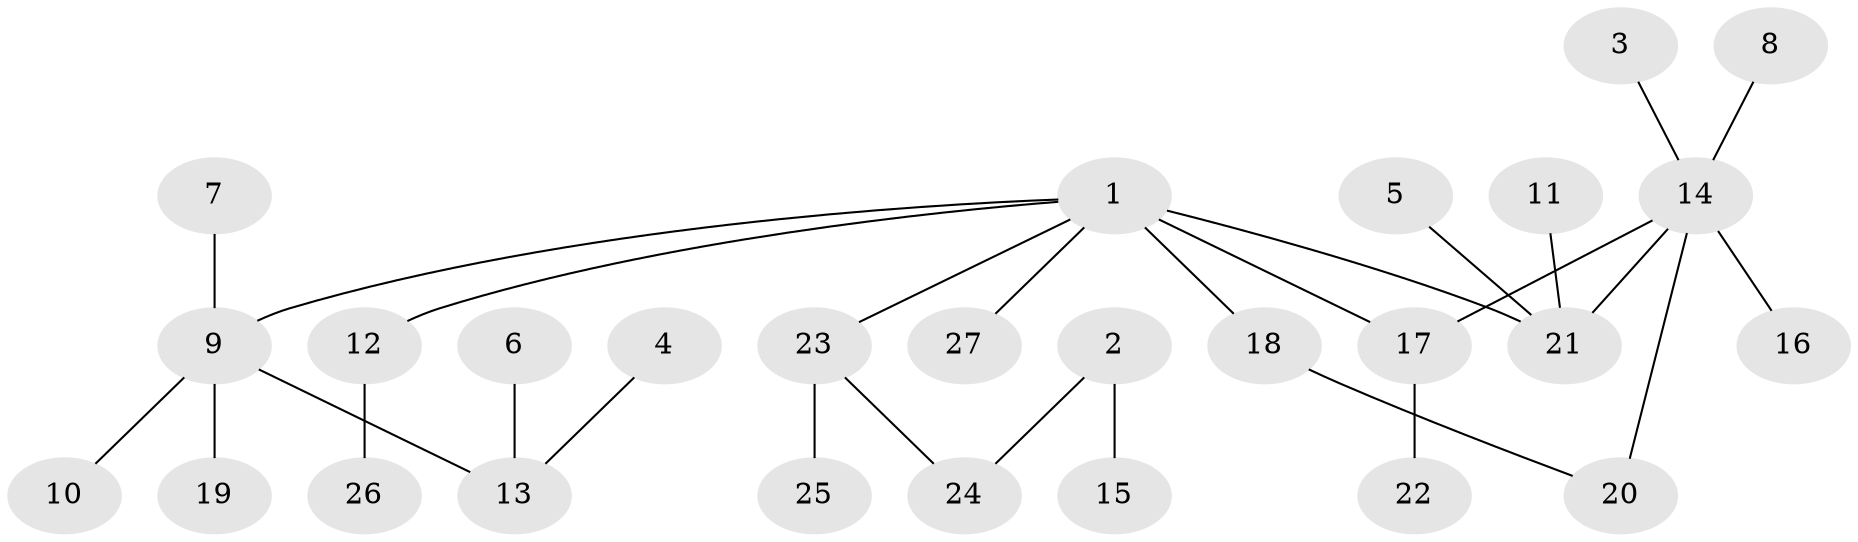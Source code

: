 // original degree distribution, {5: 0.05555555555555555, 1: 0.42592592592592593, 6: 0.018518518518518517, 2: 0.3148148148148148, 4: 0.07407407407407407, 3: 0.1111111111111111}
// Generated by graph-tools (version 1.1) at 2025/25/03/09/25 03:25:29]
// undirected, 27 vertices, 28 edges
graph export_dot {
graph [start="1"]
  node [color=gray90,style=filled];
  1;
  2;
  3;
  4;
  5;
  6;
  7;
  8;
  9;
  10;
  11;
  12;
  13;
  14;
  15;
  16;
  17;
  18;
  19;
  20;
  21;
  22;
  23;
  24;
  25;
  26;
  27;
  1 -- 9 [weight=1.0];
  1 -- 12 [weight=1.0];
  1 -- 17 [weight=2.0];
  1 -- 18 [weight=1.0];
  1 -- 21 [weight=1.0];
  1 -- 23 [weight=1.0];
  1 -- 27 [weight=1.0];
  2 -- 15 [weight=1.0];
  2 -- 24 [weight=1.0];
  3 -- 14 [weight=1.0];
  4 -- 13 [weight=1.0];
  5 -- 21 [weight=1.0];
  6 -- 13 [weight=1.0];
  7 -- 9 [weight=1.0];
  8 -- 14 [weight=1.0];
  9 -- 10 [weight=1.0];
  9 -- 13 [weight=1.0];
  9 -- 19 [weight=1.0];
  11 -- 21 [weight=1.0];
  12 -- 26 [weight=1.0];
  14 -- 16 [weight=1.0];
  14 -- 17 [weight=1.0];
  14 -- 20 [weight=1.0];
  14 -- 21 [weight=1.0];
  17 -- 22 [weight=1.0];
  18 -- 20 [weight=1.0];
  23 -- 24 [weight=1.0];
  23 -- 25 [weight=1.0];
}
